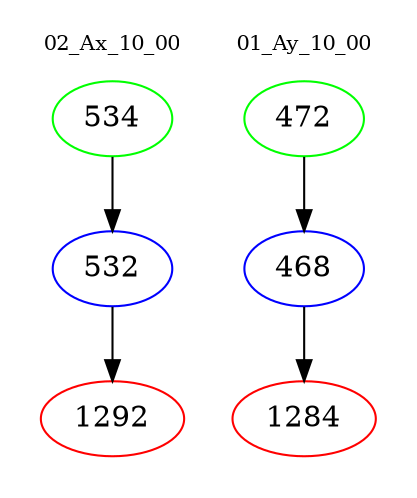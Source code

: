 digraph{
subgraph cluster_0 {
color = white
label = "02_Ax_10_00";
fontsize=10;
T0_534 [label="534", color="green"]
T0_534 -> T0_532 [color="black"]
T0_532 [label="532", color="blue"]
T0_532 -> T0_1292 [color="black"]
T0_1292 [label="1292", color="red"]
}
subgraph cluster_1 {
color = white
label = "01_Ay_10_00";
fontsize=10;
T1_472 [label="472", color="green"]
T1_472 -> T1_468 [color="black"]
T1_468 [label="468", color="blue"]
T1_468 -> T1_1284 [color="black"]
T1_1284 [label="1284", color="red"]
}
}
